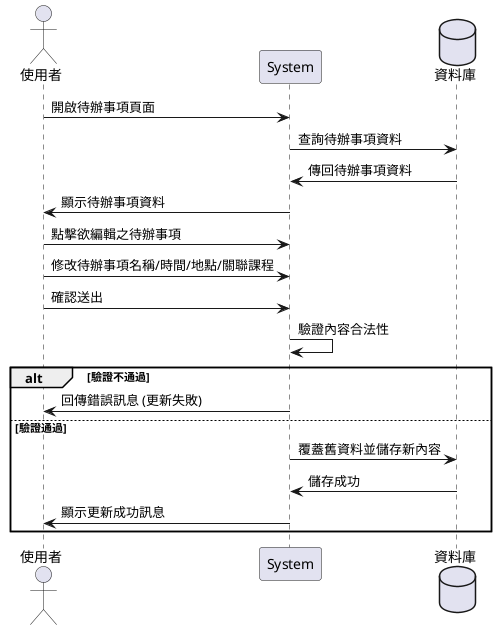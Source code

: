 @startuml
actor 使用者
participant System
database 資料庫 as DB


使用者 -> System: 開啟待辦事項頁面
System -> DB: 查詢待辦事項資料
DB -> System: 傳回待辦事項資料
System -> 使用者: 顯示待辦事項資料


使用者 -> System: 點擊欲編輯之待辦事項
使用者 -> System: 修改待辦事項名稱/時間/地點/關聯課程
使用者 -> System: 確認送出

System -> System: 驗證內容合法性
alt 驗證不通過
    System -> 使用者: 回傳錯誤訊息 (更新失敗)
else 驗證通過
    System -> DB: 覆蓋舊資料並儲存新內容
    DB -> System: 儲存成功
    System -> 使用者: 顯示更新成功訊息
end
@enduml
